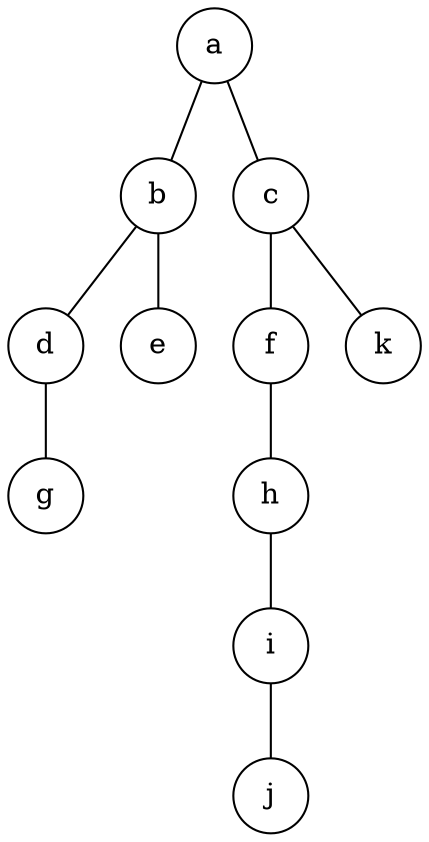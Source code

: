 graph {
    node [shape=circle];  
    a--b;
    b--d;
    d--g [side=R];
    b--e [side=R];
    a--c [side=R];
    c--f [side=R];  //  flipped to the right side
    f--h [side=L];
    h--i [side=R];
    i--j [side=L];
    c--k [side=L]
}
